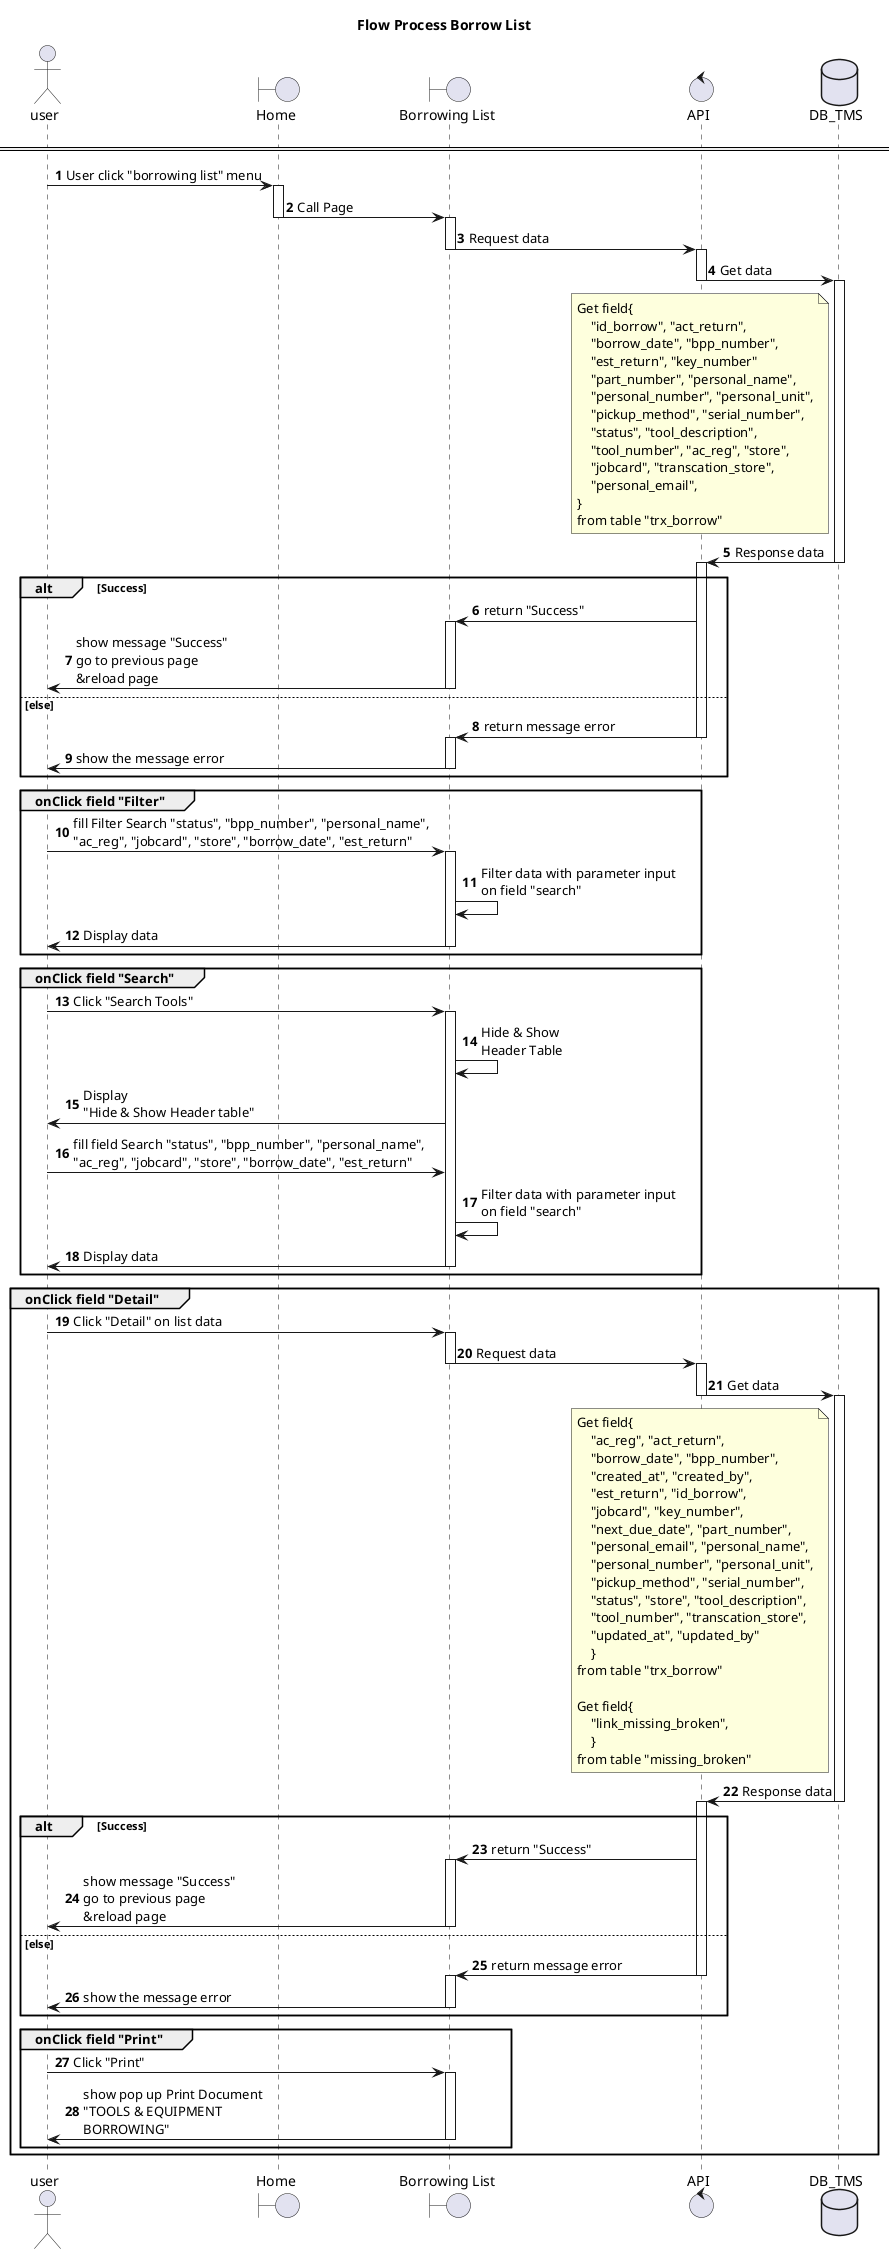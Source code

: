@startuml borrow_list
title Flow Process Borrow List

actor user
boundary "Home" as home
boundary "Borrowing List" as borrow_list
control "API" as api
database "DB_TMS" as DB_TMS

autonumber

====
user -> home : User click "borrowing list" menu
activate home
home -> borrow_list : Call Page
deactivate home
activate borrow_list
borrow_list -> api : Request data
deactivate borrow_list
activate api
api -> DB_TMS : Get data
deactivate api
activate DB_TMS
note left  of DB_TMS
    Get field{
        "id_borrow", "act_return",
        "borrow_date", "bpp_number",
        "est_return", "key_number"
        "part_number", "personal_name",
        "personal_number", "personal_unit",
        "pickup_method", "serial_number",
        "status", "tool_description",
        "tool_number", "ac_reg", "store",
        "jobcard", "transcation_store",
        "personal_email",
    }
    from table "trx_borrow"
endnote
DB_TMS -> api : Response data
deactivate DB_TMS

activate api
alt Success
    borrow_list <- api : return "Success"
    activate borrow_list
    user <- borrow_list : show message "Success" \ngo to previous page\n&reload page
    deactivate borrow_list
else else
    borrow_list <- api : return message error
    deactivate api
    activate borrow_list
    user <- borrow_list : show the message error
    deactivate borrow_list
end

group onClick field "Filter"
    user -> borrow_list : fill Filter Search "status", "bpp_number", "personal_name", \n"ac_reg", "jobcard", "store", "borrow_date", "est_return"
    activate borrow_list
    borrow_list -> borrow_list : Filter data with parameter input \non field "search"
    borrow_list -> user : Display data
    deactivate borrow_list
end

group onClick field "Search"
    user -> borrow_list : Click "Search Tools"
    activate borrow_list
    borrow_list -> borrow_list : Hide & Show \nHeader Table
    borrow_list -> user : Display \n"Hide & Show Header table"
    user -> borrow_list : fill field Search "status", "bpp_number", "personal_name", \n"ac_reg", "jobcard", "store", "borrow_date", "est_return"
    borrow_list -> borrow_list : Filter data with parameter input \non field "search"
    borrow_list -> user : Display data
    deactivate borrow_list
end

group onClick field "Detail"
    user -> borrow_list : Click "Detail" on list data
    activate borrow_list
    borrow_list -> api : Request data
    deactivate borrow_list
    activate api
    api -> DB_TMS : Get data
    note left  of DB_TMS
        Get field{
            "ac_reg", "act_return",
            "borrow_date", "bpp_number",
            "created_at", "created_by",
            "est_return", "id_borrow",
            "jobcard", "key_number",
            "next_due_date", "part_number",
            "personal_email", "personal_name",
            "personal_number", "personal_unit",
            "pickup_method", "serial_number",
            "status", "store", "tool_description",
            "tool_number", "transcation_store",
            "updated_at", "updated_by"
            }
        from table "trx_borrow"

        Get field{
            "link_missing_broken",
            }
        from table "missing_broken"
    endnote
    deactivate api
    activate DB_TMS
    api <- DB_TMS : Response data
    deactivate DB_TMS
    activate api
    alt Success
        borrow_list <- api : return "Success"
        activate borrow_list
        user <- borrow_list : show message "Success" \ngo to previous page\n&reload page
        deactivate borrow_list
    else else
        borrow_list <- api : return message error
        deactivate api
        activate borrow_list
        user <- borrow_list : show the message error
        deactivate borrow_list
    end
    group onClick field "Print"
        user -> borrow_list : Click "Print"
        activate borrow_list
        borrow_list -> user : show pop up Print Document \n"TOOLS & EQUIPMENT \nBORROWING"
        deactivate borrow_list
    end
end

@enduml
